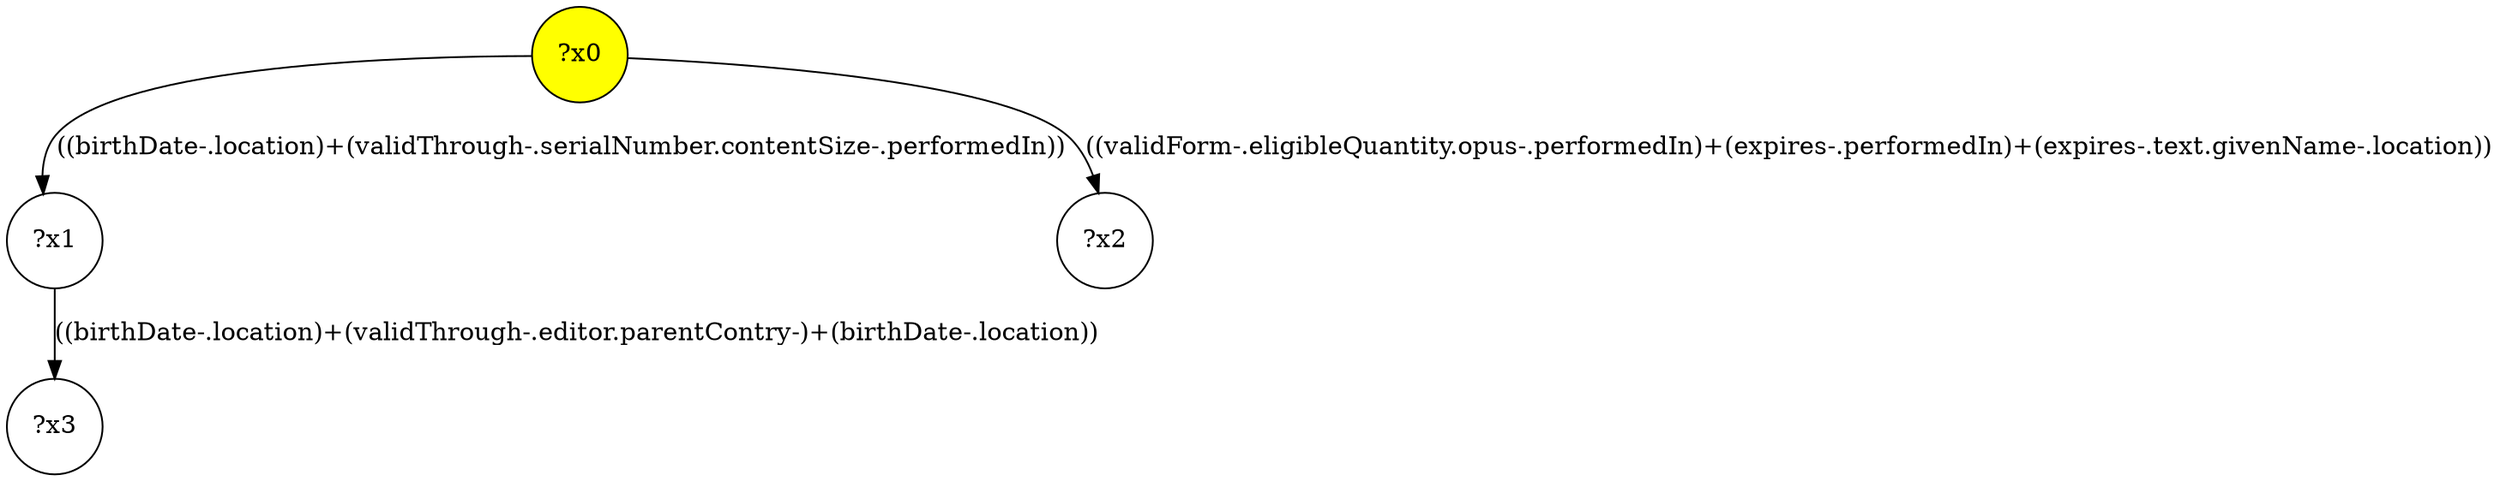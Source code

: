 digraph g {
	x0 [fillcolor="yellow", style="filled," shape=circle, label="?x0"];
	x1 [shape=circle, label="?x1"];
	x0 -> x1 [label="((birthDate-.location)+(validThrough-.serialNumber.contentSize-.performedIn))"];
	x2 [shape=circle, label="?x2"];
	x0 -> x2 [label="((validForm-.eligibleQuantity.opus-.performedIn)+(expires-.performedIn)+(expires-.text.givenName-.location))"];
	x3 [shape=circle, label="?x3"];
	x1 -> x3 [label="((birthDate-.location)+(validThrough-.editor.parentContry-)+(birthDate-.location))"];
}
